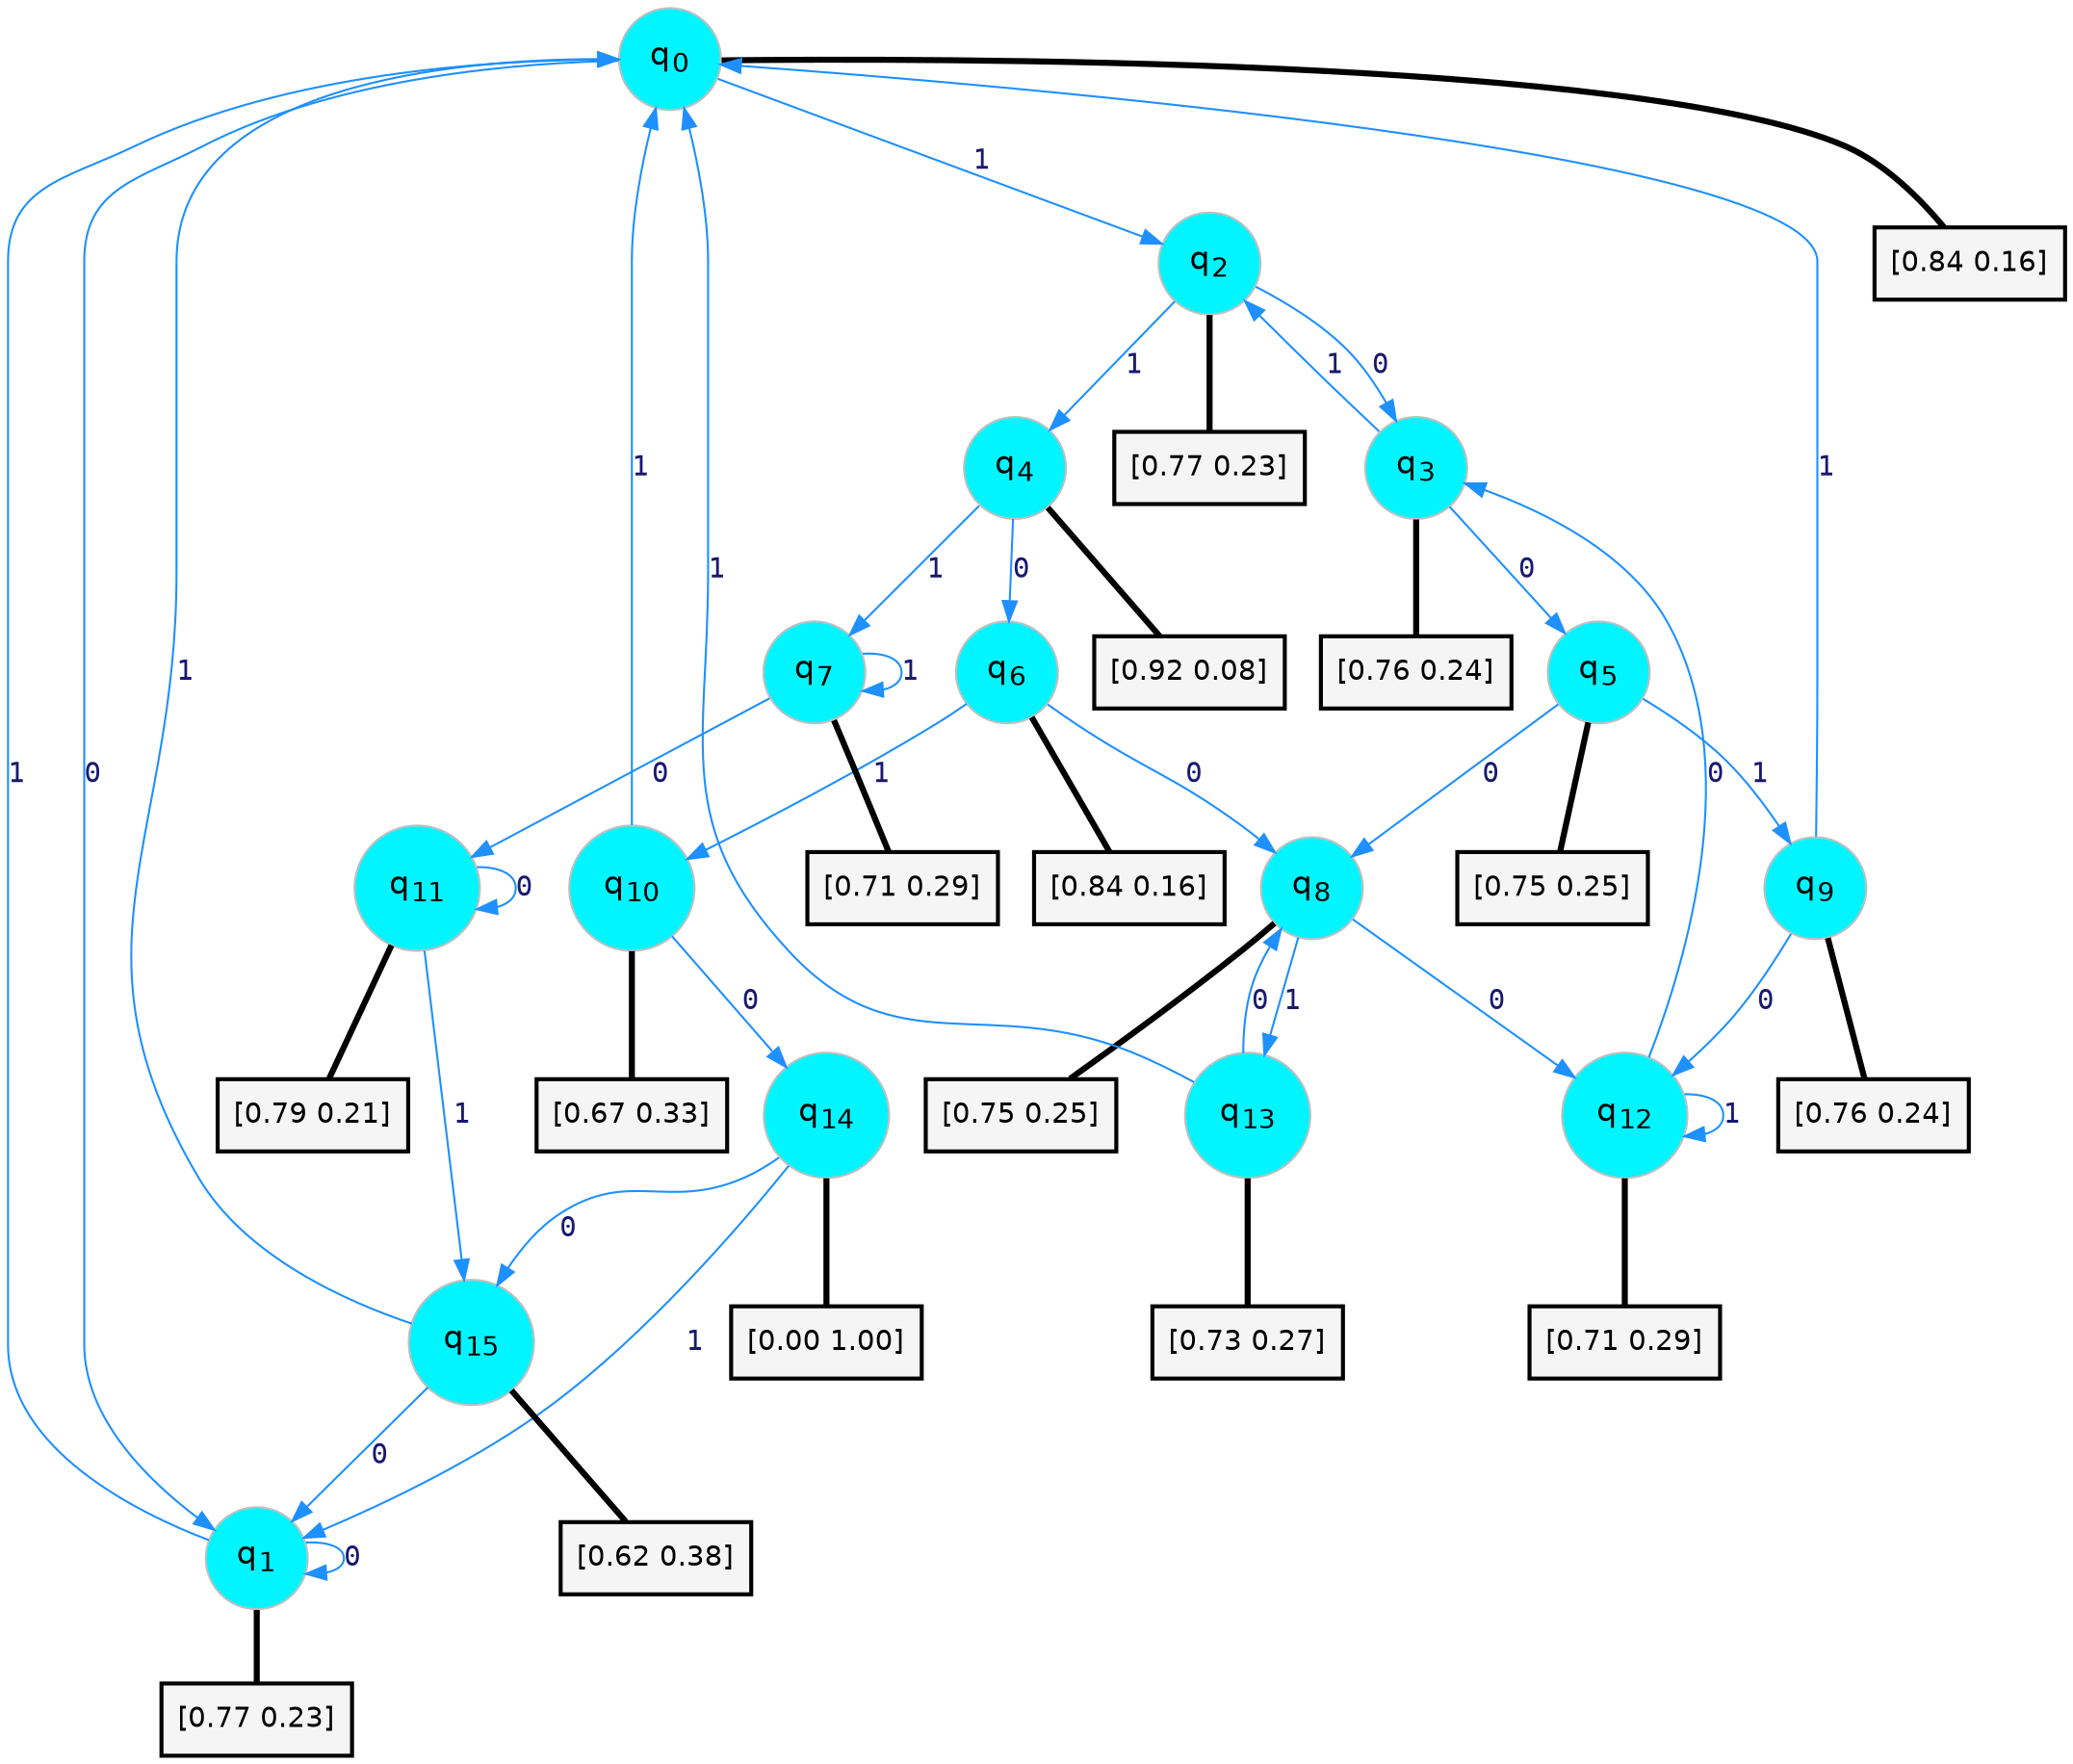 digraph G {
graph [
bgcolor=transparent, dpi=300, rankdir=TD, size="40,25"];
node [
color=gray, fillcolor=turquoise1, fontcolor=black, fontname=Helvetica, fontsize=16, fontweight=bold, shape=circle, style=filled];
edge [
arrowsize=1, color=dodgerblue1, fontcolor=midnightblue, fontname=courier, fontweight=bold, penwidth=1, style=solid, weight=20];
0[label=<q<SUB>0</SUB>>];
1[label=<q<SUB>1</SUB>>];
2[label=<q<SUB>2</SUB>>];
3[label=<q<SUB>3</SUB>>];
4[label=<q<SUB>4</SUB>>];
5[label=<q<SUB>5</SUB>>];
6[label=<q<SUB>6</SUB>>];
7[label=<q<SUB>7</SUB>>];
8[label=<q<SUB>8</SUB>>];
9[label=<q<SUB>9</SUB>>];
10[label=<q<SUB>10</SUB>>];
11[label=<q<SUB>11</SUB>>];
12[label=<q<SUB>12</SUB>>];
13[label=<q<SUB>13</SUB>>];
14[label=<q<SUB>14</SUB>>];
15[label=<q<SUB>15</SUB>>];
16[label="[0.84 0.16]", shape=box,fontcolor=black, fontname=Helvetica, fontsize=14, penwidth=2, fillcolor=whitesmoke,color=black];
17[label="[0.77 0.23]", shape=box,fontcolor=black, fontname=Helvetica, fontsize=14, penwidth=2, fillcolor=whitesmoke,color=black];
18[label="[0.77 0.23]", shape=box,fontcolor=black, fontname=Helvetica, fontsize=14, penwidth=2, fillcolor=whitesmoke,color=black];
19[label="[0.76 0.24]", shape=box,fontcolor=black, fontname=Helvetica, fontsize=14, penwidth=2, fillcolor=whitesmoke,color=black];
20[label="[0.92 0.08]", shape=box,fontcolor=black, fontname=Helvetica, fontsize=14, penwidth=2, fillcolor=whitesmoke,color=black];
21[label="[0.75 0.25]", shape=box,fontcolor=black, fontname=Helvetica, fontsize=14, penwidth=2, fillcolor=whitesmoke,color=black];
22[label="[0.84 0.16]", shape=box,fontcolor=black, fontname=Helvetica, fontsize=14, penwidth=2, fillcolor=whitesmoke,color=black];
23[label="[0.71 0.29]", shape=box,fontcolor=black, fontname=Helvetica, fontsize=14, penwidth=2, fillcolor=whitesmoke,color=black];
24[label="[0.75 0.25]", shape=box,fontcolor=black, fontname=Helvetica, fontsize=14, penwidth=2, fillcolor=whitesmoke,color=black];
25[label="[0.76 0.24]", shape=box,fontcolor=black, fontname=Helvetica, fontsize=14, penwidth=2, fillcolor=whitesmoke,color=black];
26[label="[0.67 0.33]", shape=box,fontcolor=black, fontname=Helvetica, fontsize=14, penwidth=2, fillcolor=whitesmoke,color=black];
27[label="[0.79 0.21]", shape=box,fontcolor=black, fontname=Helvetica, fontsize=14, penwidth=2, fillcolor=whitesmoke,color=black];
28[label="[0.71 0.29]", shape=box,fontcolor=black, fontname=Helvetica, fontsize=14, penwidth=2, fillcolor=whitesmoke,color=black];
29[label="[0.73 0.27]", shape=box,fontcolor=black, fontname=Helvetica, fontsize=14, penwidth=2, fillcolor=whitesmoke,color=black];
30[label="[0.00 1.00]", shape=box,fontcolor=black, fontname=Helvetica, fontsize=14, penwidth=2, fillcolor=whitesmoke,color=black];
31[label="[0.62 0.38]", shape=box,fontcolor=black, fontname=Helvetica, fontsize=14, penwidth=2, fillcolor=whitesmoke,color=black];
0->1 [label=0];
0->2 [label=1];
0->16 [arrowhead=none, penwidth=3,color=black];
1->1 [label=0];
1->0 [label=1];
1->17 [arrowhead=none, penwidth=3,color=black];
2->3 [label=0];
2->4 [label=1];
2->18 [arrowhead=none, penwidth=3,color=black];
3->5 [label=0];
3->2 [label=1];
3->19 [arrowhead=none, penwidth=3,color=black];
4->6 [label=0];
4->7 [label=1];
4->20 [arrowhead=none, penwidth=3,color=black];
5->8 [label=0];
5->9 [label=1];
5->21 [arrowhead=none, penwidth=3,color=black];
6->8 [label=0];
6->10 [label=1];
6->22 [arrowhead=none, penwidth=3,color=black];
7->11 [label=0];
7->7 [label=1];
7->23 [arrowhead=none, penwidth=3,color=black];
8->12 [label=0];
8->13 [label=1];
8->24 [arrowhead=none, penwidth=3,color=black];
9->12 [label=0];
9->0 [label=1];
9->25 [arrowhead=none, penwidth=3,color=black];
10->14 [label=0];
10->0 [label=1];
10->26 [arrowhead=none, penwidth=3,color=black];
11->11 [label=0];
11->15 [label=1];
11->27 [arrowhead=none, penwidth=3,color=black];
12->3 [label=0];
12->12 [label=1];
12->28 [arrowhead=none, penwidth=3,color=black];
13->8 [label=0];
13->0 [label=1];
13->29 [arrowhead=none, penwidth=3,color=black];
14->15 [label=0];
14->1 [label=1];
14->30 [arrowhead=none, penwidth=3,color=black];
15->1 [label=0];
15->0 [label=1];
15->31 [arrowhead=none, penwidth=3,color=black];
}

